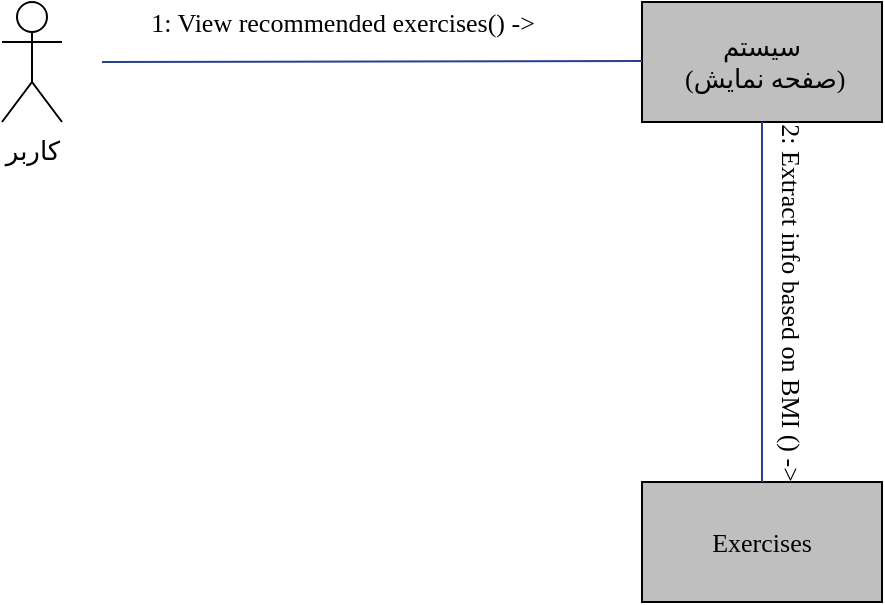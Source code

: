 <mxfile version="14.8.0" type="github">
  <diagram id="tCX9CxWUluYrnIilAXg2" name="Page-1">
    <mxGraphModel dx="782" dy="379" grid="1" gridSize="10" guides="1" tooltips="1" connect="1" arrows="1" fold="1" page="1" pageScale="1" pageWidth="850" pageHeight="1100" math="0" shadow="0">
      <root>
        <mxCell id="0" />
        <mxCell id="1" parent="0" />
        <mxCell id="-Q6tTrRomLp7Bxmf9_0d-1" value="&lt;font face=&quot;B Zar&quot; style=&quot;font-size: 13px&quot;&gt;کاربر&lt;/font&gt;" style="shape=umlActor;verticalLabelPosition=bottom;verticalAlign=top;html=1;outlineConnect=0;" parent="1" vertex="1">
          <mxGeometry x="230" y="170" width="30" height="60" as="geometry" />
        </mxCell>
        <mxCell id="-Q6tTrRomLp7Bxmf9_0d-2" value="&lt;font face=&quot;B Zar&quot; style=&quot;font-size: 13px&quot;&gt;سیستم&lt;br&gt;&amp;nbsp;(صفحه نمایش)&lt;/font&gt;" style="rounded=0;whiteSpace=wrap;html=1;fillColor=#BFBFBF;" parent="1" vertex="1">
          <mxGeometry x="550" y="170" width="120" height="60" as="geometry" />
        </mxCell>
        <mxCell id="-Q6tTrRomLp7Bxmf9_0d-3" value="" style="endArrow=none;html=1;strokeColor=#28408E;" parent="1" edge="1">
          <mxGeometry width="50" height="50" relative="1" as="geometry">
            <mxPoint x="280" y="200" as="sourcePoint" />
            <mxPoint x="550" y="199.5" as="targetPoint" />
          </mxGeometry>
        </mxCell>
        <mxCell id="-Q6tTrRomLp7Bxmf9_0d-4" value="&lt;font face=&quot;Times New Roman&quot; style=&quot;font-size: 13px&quot;&gt;1: View recommended exercises() -&amp;gt;&lt;/font&gt;" style="text;html=1;align=center;verticalAlign=middle;resizable=0;points=[];autosize=1;" parent="1" vertex="1">
          <mxGeometry x="295" y="170" width="210" height="20" as="geometry" />
        </mxCell>
        <mxCell id="-Q6tTrRomLp7Bxmf9_0d-5" value="&lt;font face=&quot;Times New Roman&quot; style=&quot;font-size: 13px&quot;&gt;Exercises&lt;/font&gt;" style="rounded=0;whiteSpace=wrap;html=1;fillColor=#BFBFBF;" parent="1" vertex="1">
          <mxGeometry x="550" y="410" width="120" height="60" as="geometry" />
        </mxCell>
        <mxCell id="-Q6tTrRomLp7Bxmf9_0d-6" value="" style="endArrow=none;html=1;exitX=0.5;exitY=0;exitDx=0;exitDy=0;entryX=0.5;entryY=1;entryDx=0;entryDy=0;strokeColor=#28408E;" parent="1" source="-Q6tTrRomLp7Bxmf9_0d-5" target="-Q6tTrRomLp7Bxmf9_0d-2" edge="1">
          <mxGeometry width="50" height="50" relative="1" as="geometry">
            <mxPoint x="380" y="270" as="sourcePoint" />
            <mxPoint x="430" y="220" as="targetPoint" />
          </mxGeometry>
        </mxCell>
        <mxCell id="-Q6tTrRomLp7Bxmf9_0d-7" value="&lt;font face=&quot;Times New Roman&quot; style=&quot;font-size: 13px&quot;&gt;2: Extract info based on BMI () -&amp;gt;&lt;/font&gt;" style="text;html=1;align=center;verticalAlign=middle;resizable=0;points=[];autosize=1;rotation=90;" parent="1" vertex="1">
          <mxGeometry x="530" y="310" width="190" height="20" as="geometry" />
        </mxCell>
      </root>
    </mxGraphModel>
  </diagram>
</mxfile>
